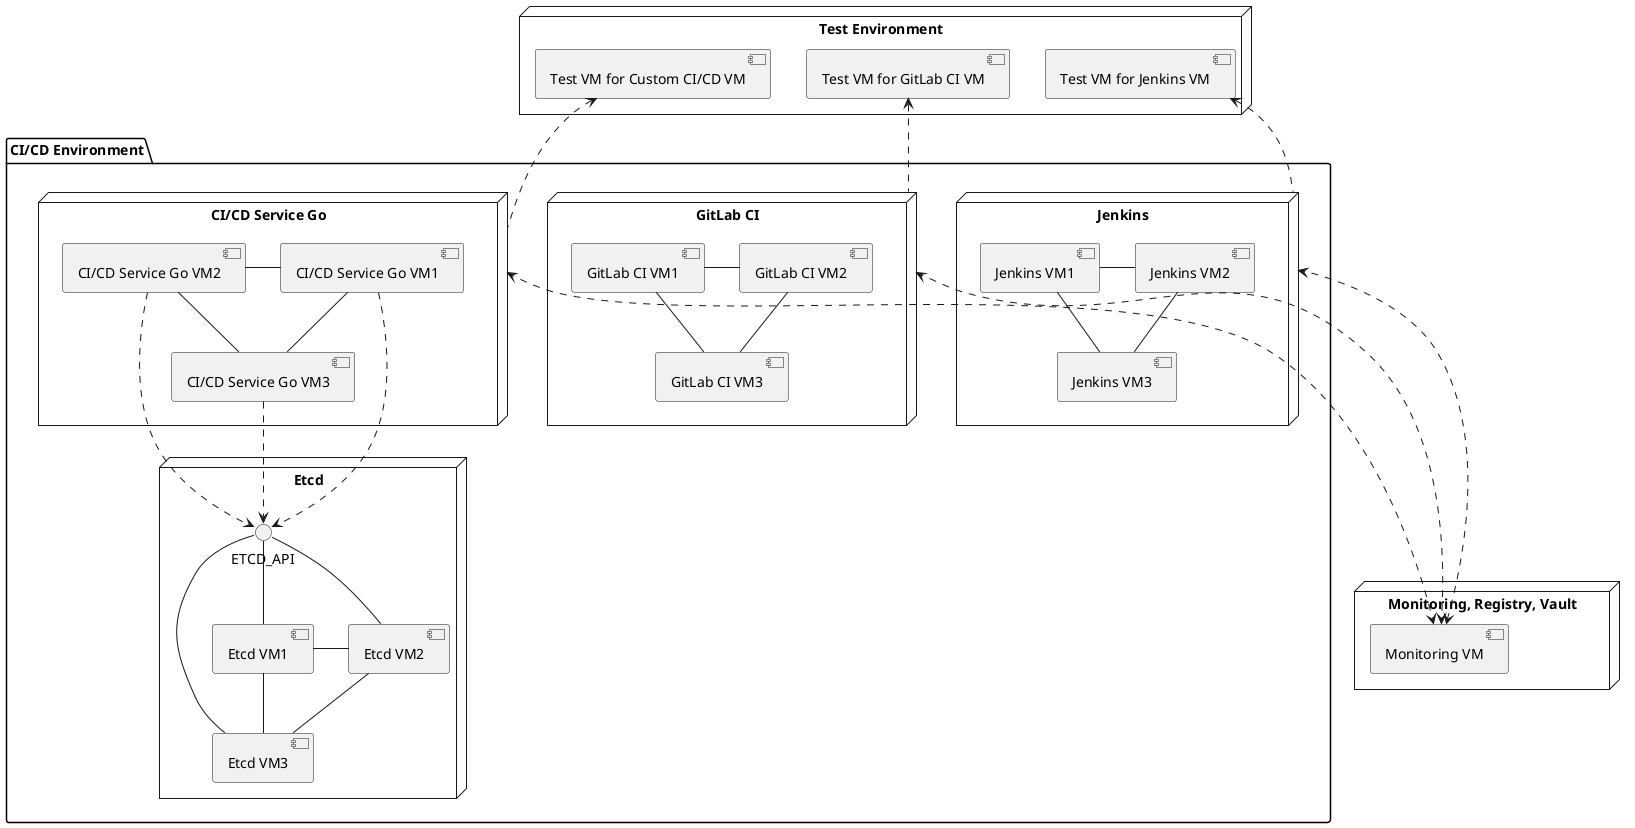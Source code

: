 @startuml
'top to bottom direction

package "CI/CD Environment" {
    node "Jenkins" {
        [Jenkins VM1] as J1
        [Jenkins VM2] as J2
        [Jenkins VM3] as J3

        J1 - J2
        J2 -- J3
        J3 -- J1
    }

    node "GitLab CI" {
        [GitLab CI VM1] as G1
        [GitLab CI VM2] as G2
        [GitLab CI VM3] as G3

        G1 - G2
        G2 -- G3
        G3 -- G1
    }

    node "CI/CD Service Go" {
        [CI/CD Service Go VM1] as C1
        [CI/CD Service Go VM2] as C2
        [CI/CD Service Go VM3] as C3

        C1 - C2
        C2 -- C3
        C3 -- C1
    }

    node "Etcd" {
        interface ETCD_API

        ETCD_API -- [Etcd VM1]
        ETCD_API -- [Etcd VM2]
        ETCD_API -- [Etcd VM3]

        [Etcd VM1] - [Etcd VM2]
        [Etcd VM2] -- [Etcd VM3]
        [Etcd VM3] -- [Etcd VM1]
    }
}

node "Test Environment" {
    [Test VM for Jenkins VM]
    [Test VM for GitLab CI VM]
    [Test VM for Custom CI/CD VM]
}

node "Monitoring, Registry, Vault" {
    [Monitoring VM] as M
}

C1 ..> ETCD_API
C3 ..> ETCD_API
C2 ..> ETCD_API

M <-u.> [GitLab CI]
M <-u..> [CI/CD Service Go]
M <-u...> [Jenkins]


[GitLab CI] -u.> [Test VM for GitLab CI VM]
[CI/CD Service Go] -u.> [Test VM for Custom CI/CD VM]
[Jenkins] -u.> [Test VM for Jenkins VM]



@enduml
